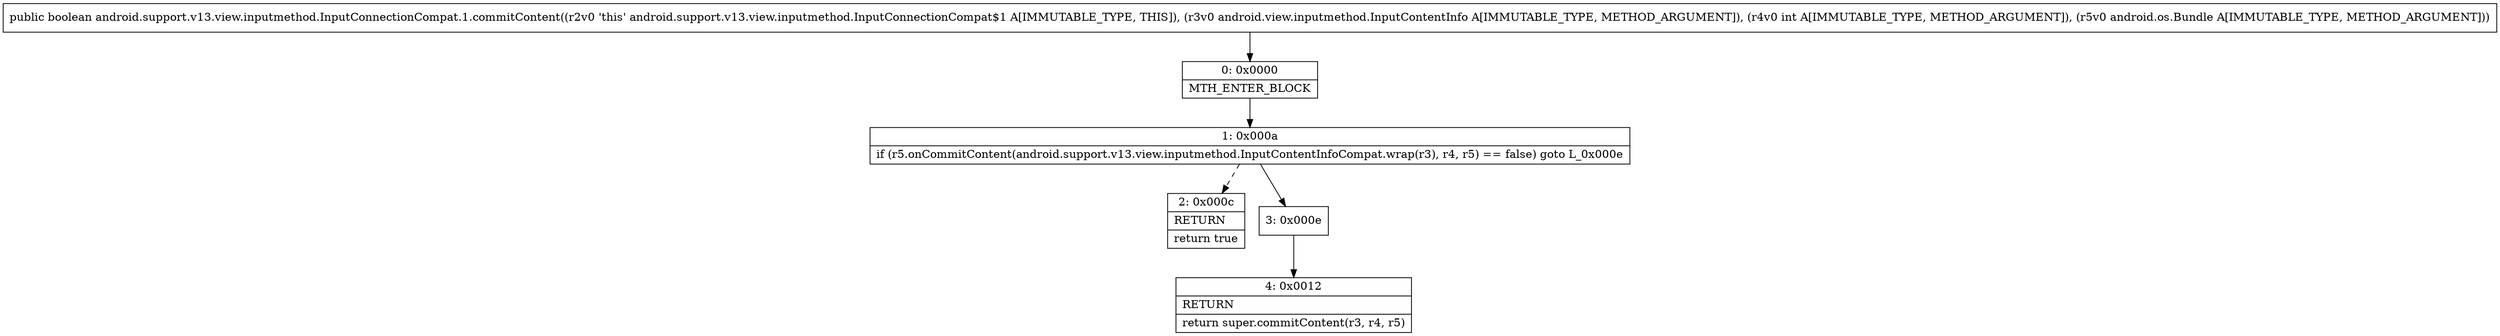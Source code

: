 digraph "CFG forandroid.support.v13.view.inputmethod.InputConnectionCompat.1.commitContent(Landroid\/view\/inputmethod\/InputContentInfo;ILandroid\/os\/Bundle;)Z" {
Node_0 [shape=record,label="{0\:\ 0x0000|MTH_ENTER_BLOCK\l}"];
Node_1 [shape=record,label="{1\:\ 0x000a|if (r5.onCommitContent(android.support.v13.view.inputmethod.InputContentInfoCompat.wrap(r3), r4, r5) == false) goto L_0x000e\l}"];
Node_2 [shape=record,label="{2\:\ 0x000c|RETURN\l|return true\l}"];
Node_3 [shape=record,label="{3\:\ 0x000e}"];
Node_4 [shape=record,label="{4\:\ 0x0012|RETURN\l|return super.commitContent(r3, r4, r5)\l}"];
MethodNode[shape=record,label="{public boolean android.support.v13.view.inputmethod.InputConnectionCompat.1.commitContent((r2v0 'this' android.support.v13.view.inputmethod.InputConnectionCompat$1 A[IMMUTABLE_TYPE, THIS]), (r3v0 android.view.inputmethod.InputContentInfo A[IMMUTABLE_TYPE, METHOD_ARGUMENT]), (r4v0 int A[IMMUTABLE_TYPE, METHOD_ARGUMENT]), (r5v0 android.os.Bundle A[IMMUTABLE_TYPE, METHOD_ARGUMENT])) }"];
MethodNode -> Node_0;
Node_0 -> Node_1;
Node_1 -> Node_2[style=dashed];
Node_1 -> Node_3;
Node_3 -> Node_4;
}


